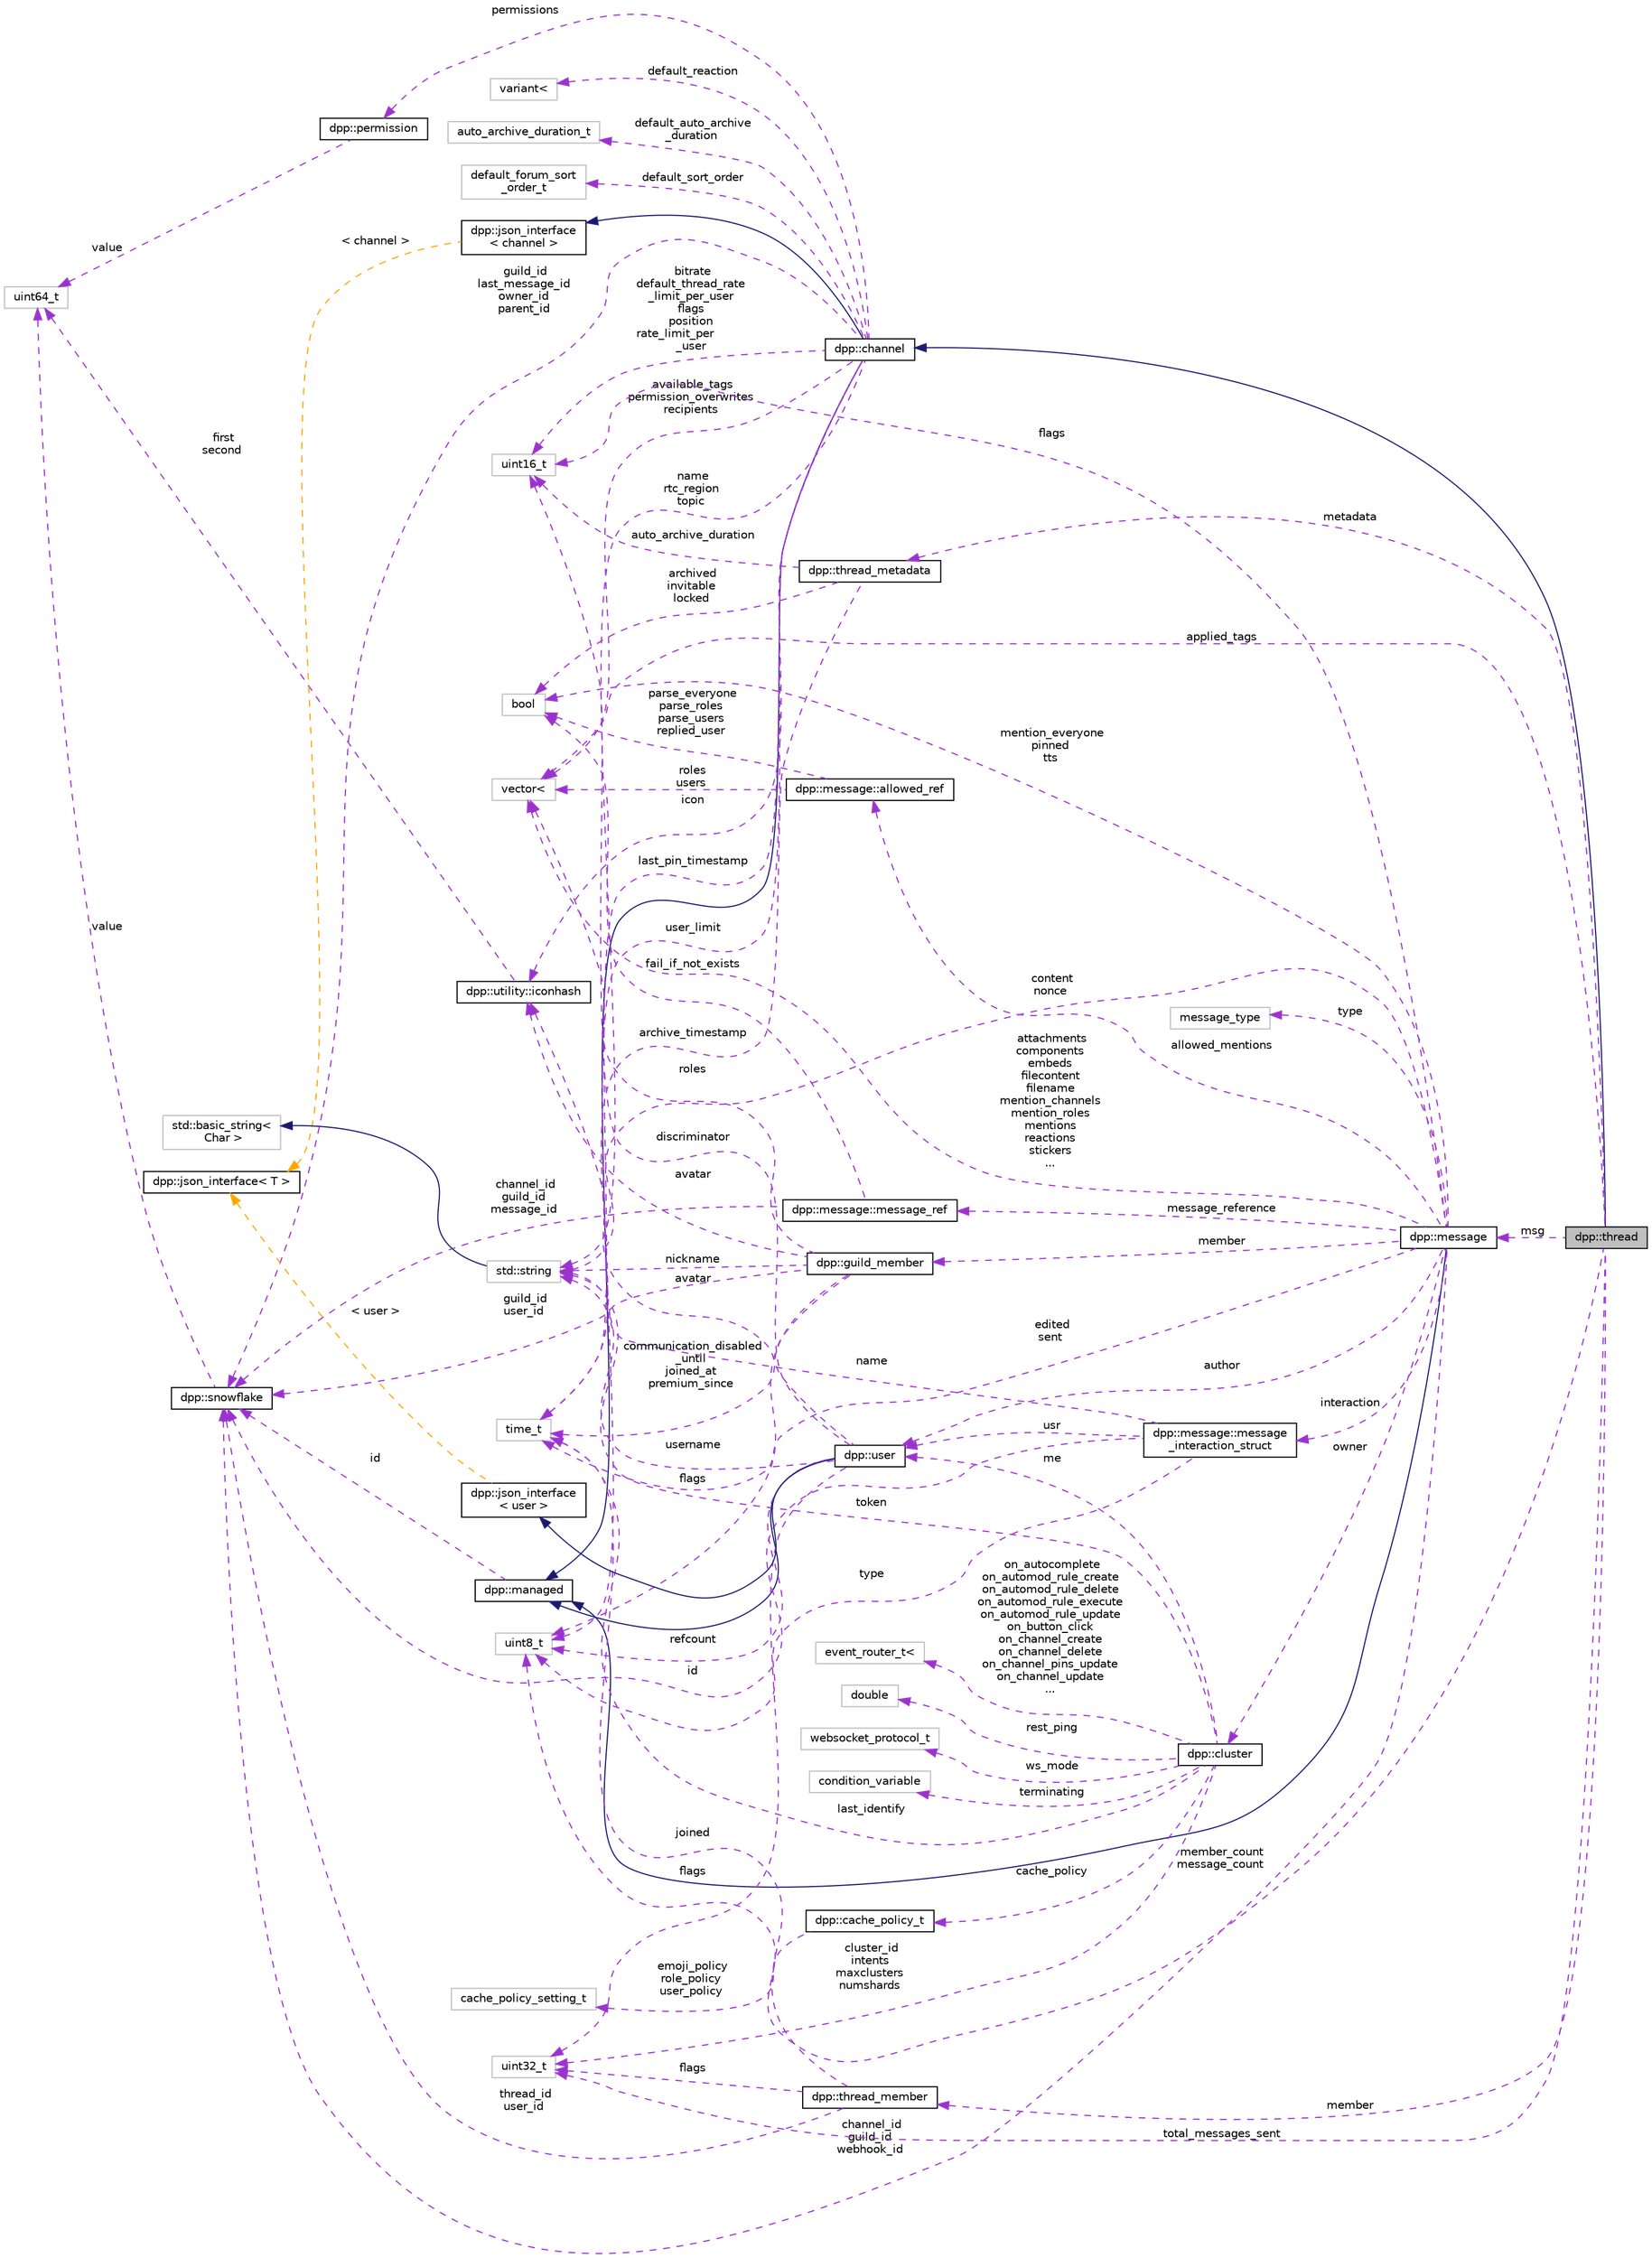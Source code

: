digraph "dpp::thread"
{
 // INTERACTIVE_SVG=YES
 // LATEX_PDF_SIZE
  bgcolor="transparent";
  edge [fontname="Helvetica",fontsize="10",labelfontname="Helvetica",labelfontsize="10"];
  node [fontname="Helvetica",fontsize="10",shape=record];
  rankdir="LR";
  Node1 [label="dpp::thread",height=0.2,width=0.4,color="black", fillcolor="grey75", style="filled", fontcolor="black",tooltip="A definition of a discord thread. A thread is a superset of a channel. Not to be confused with std::t..."];
  Node2 -> Node1 [dir="back",color="midnightblue",fontsize="10",style="solid",fontname="Helvetica"];
  Node2 [label="dpp::channel",height=0.2,width=0.4,color="black",URL="$classdpp_1_1channel.html",tooltip="A definition of a discord channel. There are one of these for every channel type except threads...."];
  Node3 -> Node2 [dir="back",color="midnightblue",fontsize="10",style="solid",fontname="Helvetica"];
  Node3 [label="dpp::managed",height=0.2,width=0.4,color="black",URL="$classdpp_1_1managed.html",tooltip="The managed class is the base class for various types that can be stored in a cache that are identifi..."];
  Node4 -> Node3 [dir="back",color="darkorchid3",fontsize="10",style="dashed",label=" id" ,fontname="Helvetica"];
  Node4 [label="dpp::snowflake",height=0.2,width=0.4,color="black",URL="$classdpp_1_1snowflake.html",tooltip="A container for a 64 bit unsigned value representing many things on discord. This value is known in d..."];
  Node5 -> Node4 [dir="back",color="darkorchid3",fontsize="10",style="dashed",label=" value" ,fontname="Helvetica"];
  Node5 [label="uint64_t",height=0.2,width=0.4,color="grey75",tooltip=" "];
  Node6 -> Node2 [dir="back",color="midnightblue",fontsize="10",style="solid",fontname="Helvetica"];
  Node6 [label="dpp::json_interface\l\< channel \>",height=0.2,width=0.4,color="black",URL="$structdpp_1_1json__interface.html",tooltip=" "];
  Node7 -> Node6 [dir="back",color="orange",fontsize="10",style="dashed",label=" \< channel \>" ,fontname="Helvetica"];
  Node7 [label="dpp::json_interface\< T \>",height=0.2,width=0.4,color="black",URL="$structdpp_1_1json__interface.html",tooltip="Represents an interface for an object that can optionally implement functions for converting to and f..."];
  Node8 -> Node2 [dir="back",color="darkorchid3",fontsize="10",style="dashed",label=" name\nrtc_region\ntopic" ,fontname="Helvetica"];
  Node8 [label="std::string",height=0.2,width=0.4,color="grey75",tooltip=" "];
  Node9 -> Node8 [dir="back",color="midnightblue",fontsize="10",style="solid",fontname="Helvetica"];
  Node9 [label="std::basic_string\<\l Char \>",height=0.2,width=0.4,color="grey75",tooltip=" "];
  Node10 -> Node2 [dir="back",color="darkorchid3",fontsize="10",style="dashed",label=" available_tags\npermission_overwrites\nrecipients" ,fontname="Helvetica"];
  Node10 [label="vector\<",height=0.2,width=0.4,color="grey75",tooltip=" "];
  Node11 -> Node2 [dir="back",color="darkorchid3",fontsize="10",style="dashed",label=" default_reaction" ,fontname="Helvetica"];
  Node11 [label="variant\<",height=0.2,width=0.4,color="grey75",tooltip=" "];
  Node12 -> Node2 [dir="back",color="darkorchid3",fontsize="10",style="dashed",label=" icon" ,fontname="Helvetica"];
  Node12 [label="dpp::utility::iconhash",height=0.2,width=0.4,color="black",URL="$structdpp_1_1utility_1_1iconhash.html",tooltip="Store a 128 bit icon hash (profile picture, server icon etc) as a 128 bit binary value made of two ui..."];
  Node5 -> Node12 [dir="back",color="darkorchid3",fontsize="10",style="dashed",label=" first\nsecond" ,fontname="Helvetica"];
  Node4 -> Node2 [dir="back",color="darkorchid3",fontsize="10",style="dashed",label=" guild_id\nlast_message_id\nowner_id\nparent_id" ,fontname="Helvetica"];
  Node13 -> Node2 [dir="back",color="darkorchid3",fontsize="10",style="dashed",label=" last_pin_timestamp" ,fontname="Helvetica"];
  Node13 [label="time_t",height=0.2,width=0.4,color="grey75",tooltip=" "];
  Node14 -> Node2 [dir="back",color="darkorchid3",fontsize="10",style="dashed",label=" permissions" ,fontname="Helvetica"];
  Node14 [label="dpp::permission",height=0.2,width=0.4,color="black",URL="$classdpp_1_1permission.html",tooltip="Represents a permission bitmask (refer to enum dpp::permissions) which are hold in an uint64_t."];
  Node5 -> Node14 [dir="back",color="darkorchid3",fontsize="10",style="dashed",label=" value" ,fontname="Helvetica"];
  Node15 -> Node2 [dir="back",color="darkorchid3",fontsize="10",style="dashed",label=" bitrate\ndefault_thread_rate\l_limit_per_user\nflags\nposition\nrate_limit_per\l_user" ,fontname="Helvetica"];
  Node15 [label="uint16_t",height=0.2,width=0.4,color="grey75",tooltip=" "];
  Node16 -> Node2 [dir="back",color="darkorchid3",fontsize="10",style="dashed",label=" default_auto_archive\l_duration" ,fontname="Helvetica"];
  Node16 [label="auto_archive_duration_t",height=0.2,width=0.4,color="grey75",tooltip=" "];
  Node17 -> Node2 [dir="back",color="darkorchid3",fontsize="10",style="dashed",label=" default_sort_order" ,fontname="Helvetica"];
  Node17 [label="default_forum_sort\l_order_t",height=0.2,width=0.4,color="grey75",tooltip=" "];
  Node18 -> Node2 [dir="back",color="darkorchid3",fontsize="10",style="dashed",label=" user_limit" ,fontname="Helvetica"];
  Node18 [label="uint8_t",height=0.2,width=0.4,color="grey75",tooltip=" "];
  Node19 -> Node1 [dir="back",color="darkorchid3",fontsize="10",style="dashed",label=" member" ,fontname="Helvetica"];
  Node19 [label="dpp::thread_member",height=0.2,width=0.4,color="black",URL="$structdpp_1_1thread__member.html",tooltip="represents membership of a user with a thread"];
  Node4 -> Node19 [dir="back",color="darkorchid3",fontsize="10",style="dashed",label=" thread_id\nuser_id" ,fontname="Helvetica"];
  Node13 -> Node19 [dir="back",color="darkorchid3",fontsize="10",style="dashed",label=" joined" ,fontname="Helvetica"];
  Node20 -> Node19 [dir="back",color="darkorchid3",fontsize="10",style="dashed",label=" flags" ,fontname="Helvetica"];
  Node20 [label="uint32_t",height=0.2,width=0.4,color="grey75",tooltip=" "];
  Node21 -> Node1 [dir="back",color="darkorchid3",fontsize="10",style="dashed",label=" metadata" ,fontname="Helvetica"];
  Node21 [label="dpp::thread_metadata",height=0.2,width=0.4,color="black",URL="$structdpp_1_1thread__metadata.html",tooltip="metadata for threads"];
  Node13 -> Node21 [dir="back",color="darkorchid3",fontsize="10",style="dashed",label=" archive_timestamp" ,fontname="Helvetica"];
  Node15 -> Node21 [dir="back",color="darkorchid3",fontsize="10",style="dashed",label=" auto_archive_duration" ,fontname="Helvetica"];
  Node22 -> Node21 [dir="back",color="darkorchid3",fontsize="10",style="dashed",label=" archived\ninvitable\nlocked" ,fontname="Helvetica"];
  Node22 [label="bool",height=0.2,width=0.4,color="grey75",tooltip=" "];
  Node23 -> Node1 [dir="back",color="darkorchid3",fontsize="10",style="dashed",label=" msg" ,fontname="Helvetica"];
  Node23 [label="dpp::message",height=0.2,width=0.4,color="black",URL="$structdpp_1_1message.html",tooltip="Represents messages sent and received on Discord."];
  Node3 -> Node23 [dir="back",color="midnightblue",fontsize="10",style="solid",fontname="Helvetica"];
  Node4 -> Node23 [dir="back",color="darkorchid3",fontsize="10",style="dashed",label=" channel_id\nguild_id\nwebhook_id" ,fontname="Helvetica"];
  Node24 -> Node23 [dir="back",color="darkorchid3",fontsize="10",style="dashed",label=" author" ,fontname="Helvetica"];
  Node24 [label="dpp::user",height=0.2,width=0.4,color="black",URL="$classdpp_1_1user.html",tooltip="Represents a user on discord. May or may not be a member of a dpp::guild."];
  Node3 -> Node24 [dir="back",color="midnightblue",fontsize="10",style="solid",fontname="Helvetica"];
  Node25 -> Node24 [dir="back",color="midnightblue",fontsize="10",style="solid",fontname="Helvetica"];
  Node25 [label="dpp::json_interface\l\< user \>",height=0.2,width=0.4,color="black",URL="$structdpp_1_1json__interface.html",tooltip=" "];
  Node7 -> Node25 [dir="back",color="orange",fontsize="10",style="dashed",label=" \< user \>" ,fontname="Helvetica"];
  Node8 -> Node24 [dir="back",color="darkorchid3",fontsize="10",style="dashed",label=" username" ,fontname="Helvetica"];
  Node12 -> Node24 [dir="back",color="darkorchid3",fontsize="10",style="dashed",label=" avatar" ,fontname="Helvetica"];
  Node20 -> Node24 [dir="back",color="darkorchid3",fontsize="10",style="dashed",label=" flags" ,fontname="Helvetica"];
  Node15 -> Node24 [dir="back",color="darkorchid3",fontsize="10",style="dashed",label=" discriminator" ,fontname="Helvetica"];
  Node18 -> Node24 [dir="back",color="darkorchid3",fontsize="10",style="dashed",label=" refcount" ,fontname="Helvetica"];
  Node26 -> Node23 [dir="back",color="darkorchid3",fontsize="10",style="dashed",label=" member" ,fontname="Helvetica"];
  Node26 [label="dpp::guild_member",height=0.2,width=0.4,color="black",URL="$classdpp_1_1guild__member.html",tooltip="Represents dpp::user membership upon a dpp::guild. This contains the user's nickname,..."];
  Node8 -> Node26 [dir="back",color="darkorchid3",fontsize="10",style="dashed",label=" nickname" ,fontname="Helvetica"];
  Node10 -> Node26 [dir="back",color="darkorchid3",fontsize="10",style="dashed",label=" roles" ,fontname="Helvetica"];
  Node4 -> Node26 [dir="back",color="darkorchid3",fontsize="10",style="dashed",label=" guild_id\nuser_id" ,fontname="Helvetica"];
  Node12 -> Node26 [dir="back",color="darkorchid3",fontsize="10",style="dashed",label=" avatar" ,fontname="Helvetica"];
  Node13 -> Node26 [dir="back",color="darkorchid3",fontsize="10",style="dashed",label=" communication_disabled\l_until\njoined_at\npremium_since" ,fontname="Helvetica"];
  Node18 -> Node26 [dir="back",color="darkorchid3",fontsize="10",style="dashed",label=" flags" ,fontname="Helvetica"];
  Node8 -> Node23 [dir="back",color="darkorchid3",fontsize="10",style="dashed",label=" content\nnonce" ,fontname="Helvetica"];
  Node10 -> Node23 [dir="back",color="darkorchid3",fontsize="10",style="dashed",label=" attachments\ncomponents\nembeds\nfilecontent\nfilename\nmention_channels\nmention_roles\nmentions\nreactions\nstickers\n..." ,fontname="Helvetica"];
  Node13 -> Node23 [dir="back",color="darkorchid3",fontsize="10",style="dashed",label=" edited\nsent" ,fontname="Helvetica"];
  Node27 -> Node23 [dir="back",color="darkorchid3",fontsize="10",style="dashed",label=" message_reference" ,fontname="Helvetica"];
  Node27 [label="dpp::message::message_ref",height=0.2,width=0.4,color="black",URL="$structdpp_1_1message_1_1message__ref.html",tooltip="Reference to another message, e.g. a reply."];
  Node4 -> Node27 [dir="back",color="darkorchid3",fontsize="10",style="dashed",label=" channel_id\nguild_id\nmessage_id" ,fontname="Helvetica"];
  Node22 -> Node27 [dir="back",color="darkorchid3",fontsize="10",style="dashed",label=" fail_if_not_exists" ,fontname="Helvetica"];
  Node28 -> Node23 [dir="back",color="darkorchid3",fontsize="10",style="dashed",label=" interaction" ,fontname="Helvetica"];
  Node28 [label="dpp::message::message\l_interaction_struct",height=0.2,width=0.4,color="black",URL="$structdpp_1_1message_1_1message__interaction__struct.html",tooltip="Reference to an interaction."];
  Node4 -> Node28 [dir="back",color="darkorchid3",fontsize="10",style="dashed",label=" id" ,fontname="Helvetica"];
  Node18 -> Node28 [dir="back",color="darkorchid3",fontsize="10",style="dashed",label=" type" ,fontname="Helvetica"];
  Node8 -> Node28 [dir="back",color="darkorchid3",fontsize="10",style="dashed",label=" name" ,fontname="Helvetica"];
  Node24 -> Node28 [dir="back",color="darkorchid3",fontsize="10",style="dashed",label=" usr" ,fontname="Helvetica"];
  Node29 -> Node23 [dir="back",color="darkorchid3",fontsize="10",style="dashed",label=" allowed_mentions" ,fontname="Helvetica"];
  Node29 [label="dpp::message::allowed_ref",height=0.2,width=0.4,color="black",URL="$structdpp_1_1message_1_1allowed__ref.html",tooltip="Allowed mentions details."];
  Node22 -> Node29 [dir="back",color="darkorchid3",fontsize="10",style="dashed",label=" parse_everyone\nparse_roles\nparse_users\nreplied_user" ,fontname="Helvetica"];
  Node10 -> Node29 [dir="back",color="darkorchid3",fontsize="10",style="dashed",label=" roles\nusers" ,fontname="Helvetica"];
  Node30 -> Node23 [dir="back",color="darkorchid3",fontsize="10",style="dashed",label=" owner" ,fontname="Helvetica"];
  Node30 [label="dpp::cluster",height=0.2,width=0.4,color="black",URL="$classdpp_1_1cluster.html",tooltip="The cluster class represents a group of shards and a command queue for sending and receiving commands..."];
  Node8 -> Node30 [dir="back",color="darkorchid3",fontsize="10",style="dashed",label=" token" ,fontname="Helvetica"];
  Node13 -> Node30 [dir="back",color="darkorchid3",fontsize="10",style="dashed",label=" last_identify" ,fontname="Helvetica"];
  Node20 -> Node30 [dir="back",color="darkorchid3",fontsize="10",style="dashed",label=" cluster_id\nintents\nmaxclusters\nnumshards" ,fontname="Helvetica"];
  Node31 -> Node30 [dir="back",color="darkorchid3",fontsize="10",style="dashed",label=" rest_ping" ,fontname="Helvetica"];
  Node31 [label="double",height=0.2,width=0.4,color="grey75",tooltip=" "];
  Node24 -> Node30 [dir="back",color="darkorchid3",fontsize="10",style="dashed",label=" me" ,fontname="Helvetica"];
  Node32 -> Node30 [dir="back",color="darkorchid3",fontsize="10",style="dashed",label=" cache_policy" ,fontname="Helvetica"];
  Node32 [label="dpp::cache_policy_t",height=0.2,width=0.4,color="black",URL="$structdpp_1_1cache__policy__t.html",tooltip="Represents the caching policy of the cluster."];
  Node33 -> Node32 [dir="back",color="darkorchid3",fontsize="10",style="dashed",label=" emoji_policy\nrole_policy\nuser_policy" ,fontname="Helvetica"];
  Node33 [label="cache_policy_setting_t",height=0.2,width=0.4,color="grey75",tooltip=" "];
  Node34 -> Node30 [dir="back",color="darkorchid3",fontsize="10",style="dashed",label=" ws_mode" ,fontname="Helvetica"];
  Node34 [label="websocket_protocol_t",height=0.2,width=0.4,color="grey75",tooltip=" "];
  Node35 -> Node30 [dir="back",color="darkorchid3",fontsize="10",style="dashed",label=" terminating" ,fontname="Helvetica"];
  Node35 [label="condition_variable",height=0.2,width=0.4,color="grey75",tooltip=" "];
  Node36 -> Node30 [dir="back",color="darkorchid3",fontsize="10",style="dashed",label=" on_autocomplete\non_automod_rule_create\non_automod_rule_delete\non_automod_rule_execute\non_automod_rule_update\non_button_click\non_channel_create\non_channel_delete\non_channel_pins_update\non_channel_update\n..." ,fontname="Helvetica"];
  Node36 [label="event_router_t\<",height=0.2,width=0.4,color="grey75",tooltip=" "];
  Node37 -> Node23 [dir="back",color="darkorchid3",fontsize="10",style="dashed",label=" type" ,fontname="Helvetica"];
  Node37 [label="message_type",height=0.2,width=0.4,color="grey75",tooltip=" "];
  Node15 -> Node23 [dir="back",color="darkorchid3",fontsize="10",style="dashed",label=" flags" ,fontname="Helvetica"];
  Node22 -> Node23 [dir="back",color="darkorchid3",fontsize="10",style="dashed",label=" mention_everyone\npinned\ntts" ,fontname="Helvetica"];
  Node10 -> Node1 [dir="back",color="darkorchid3",fontsize="10",style="dashed",label=" applied_tags" ,fontname="Helvetica"];
  Node20 -> Node1 [dir="back",color="darkorchid3",fontsize="10",style="dashed",label=" total_messages_sent" ,fontname="Helvetica"];
  Node18 -> Node1 [dir="back",color="darkorchid3",fontsize="10",style="dashed",label=" member_count\nmessage_count" ,fontname="Helvetica"];
}
